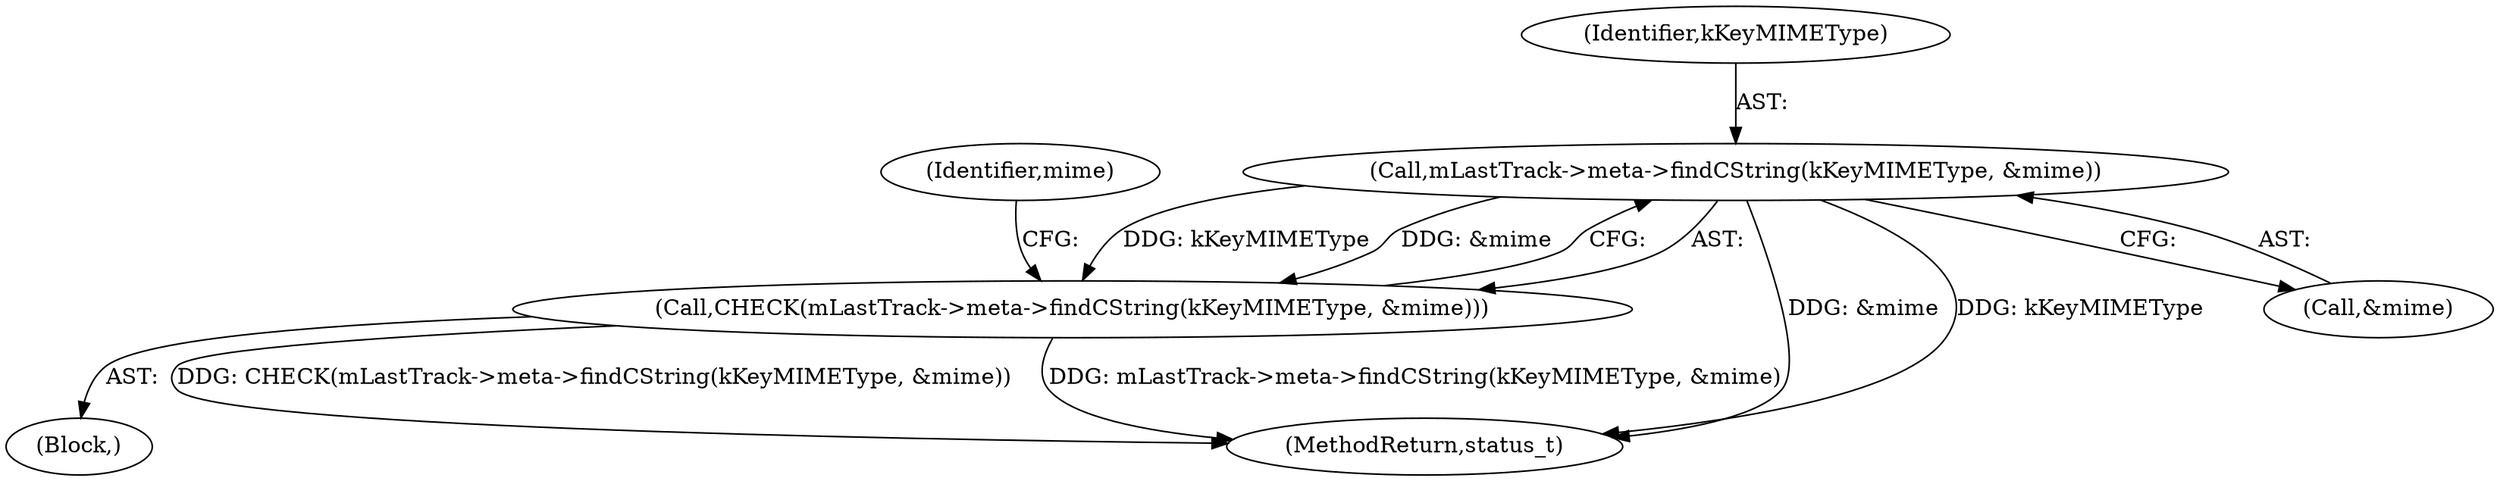 digraph "0_Android_8a3a2f6ea7defe1a81bb32b3c9f3537f84749b9d@pointer" {
"1001625" [label="(Call,mLastTrack->meta->findCString(kKeyMIMEType, &mime))"];
"1001624" [label="(Call,CHECK(mLastTrack->meta->findCString(kKeyMIMEType, &mime)))"];
"1001626" [label="(Identifier,kKeyMIMEType)"];
"1003923" [label="(MethodReturn,status_t)"];
"1001632" [label="(Identifier,mime)"];
"1001616" [label="(Block,)"];
"1001625" [label="(Call,mLastTrack->meta->findCString(kKeyMIMEType, &mime))"];
"1001627" [label="(Call,&mime)"];
"1001624" [label="(Call,CHECK(mLastTrack->meta->findCString(kKeyMIMEType, &mime)))"];
"1001625" -> "1001624"  [label="AST: "];
"1001625" -> "1001627"  [label="CFG: "];
"1001626" -> "1001625"  [label="AST: "];
"1001627" -> "1001625"  [label="AST: "];
"1001624" -> "1001625"  [label="CFG: "];
"1001625" -> "1003923"  [label="DDG: &mime"];
"1001625" -> "1003923"  [label="DDG: kKeyMIMEType"];
"1001625" -> "1001624"  [label="DDG: kKeyMIMEType"];
"1001625" -> "1001624"  [label="DDG: &mime"];
"1001624" -> "1001616"  [label="AST: "];
"1001632" -> "1001624"  [label="CFG: "];
"1001624" -> "1003923"  [label="DDG: CHECK(mLastTrack->meta->findCString(kKeyMIMEType, &mime))"];
"1001624" -> "1003923"  [label="DDG: mLastTrack->meta->findCString(kKeyMIMEType, &mime)"];
}
